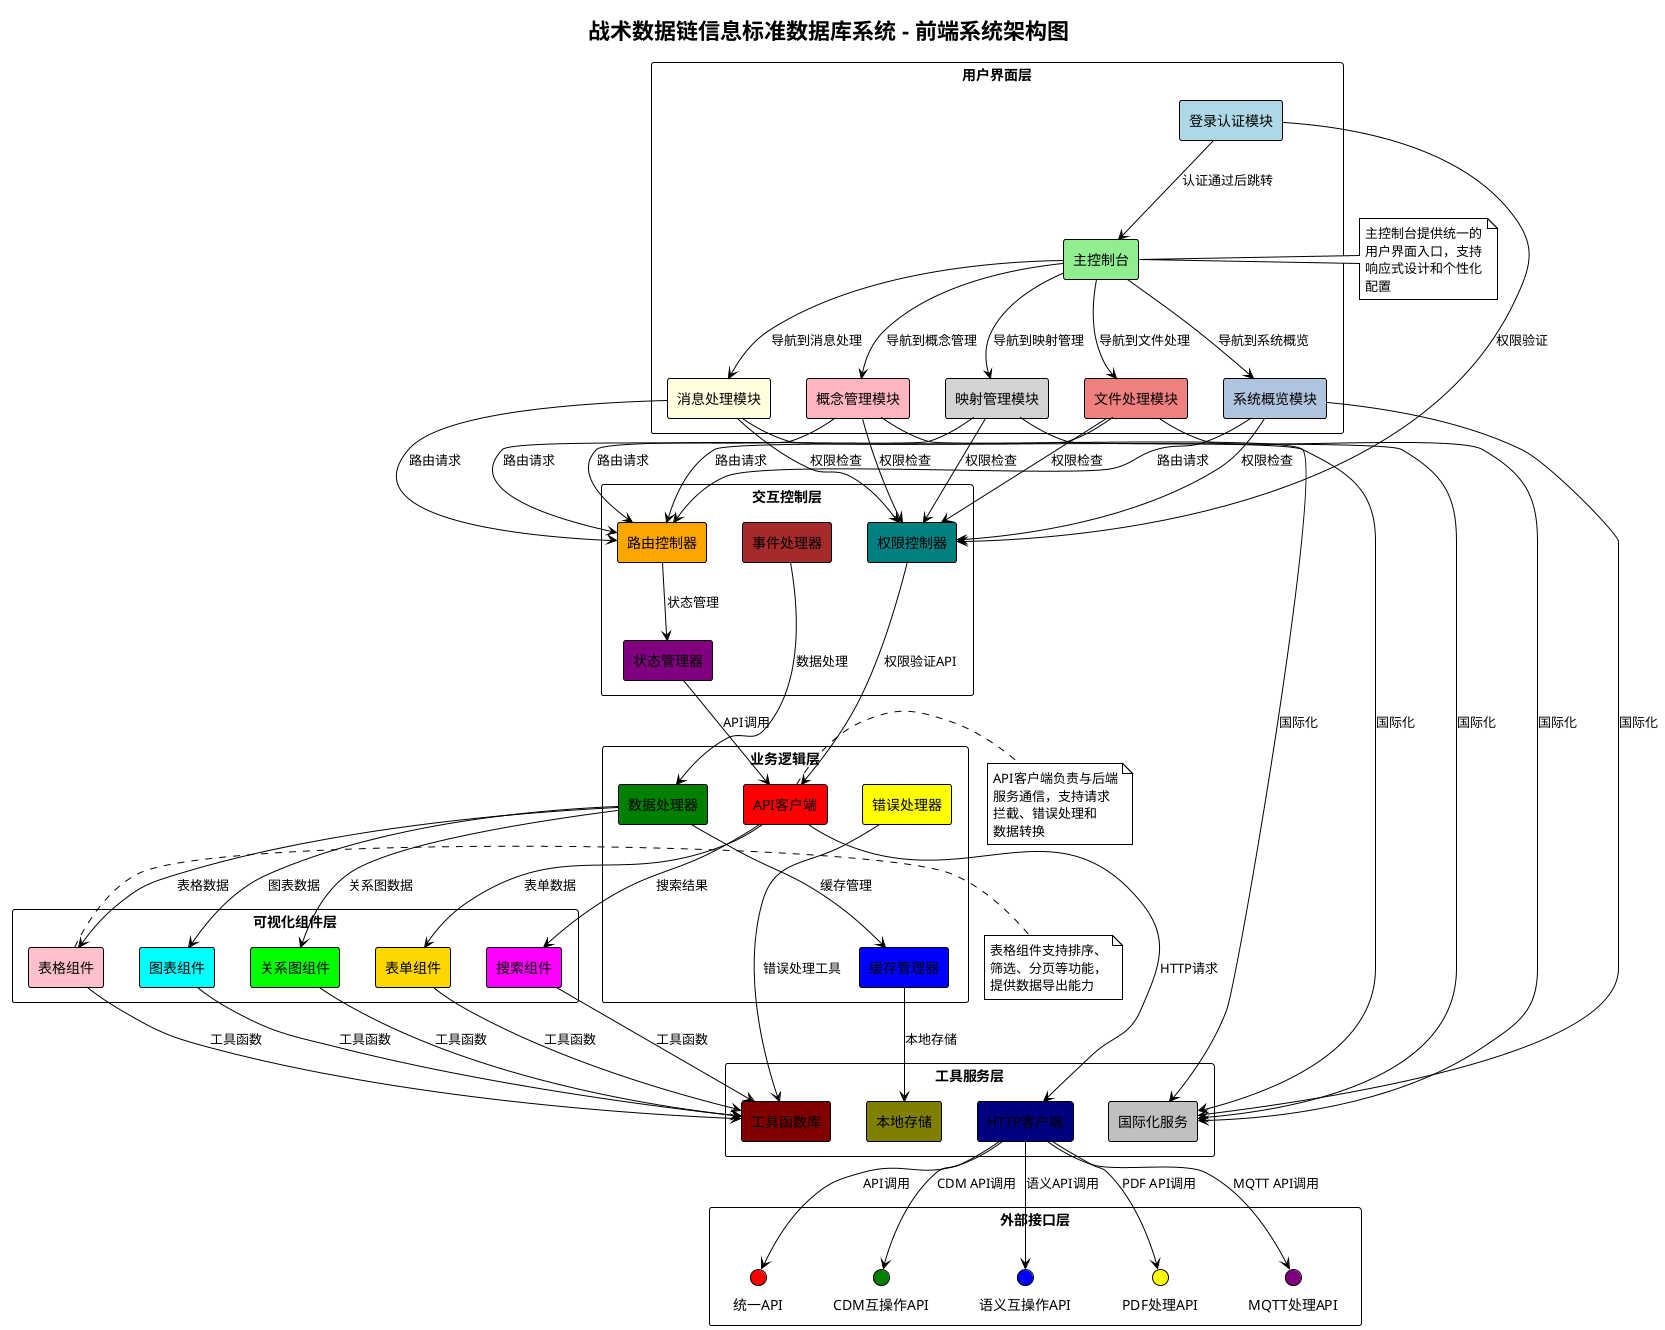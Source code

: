 @startuml 前端系统架构图
!theme plain
skinparam backgroundColor #FFFFFF
skinparam componentStyle rectangle
skinparam packageStyle rectangle

title 战术数据链信息标准数据库系统 - 前端系统架构图

package "用户界面层" {
    component "登录认证模块" as Auth #lightblue
    component "主控制台" as Dashboard #lightgreen
    component "消息处理模块" as MessageUI #lightyellow
    component "文件处理模块" as FileUI #lightcoral
    component "概念管理模块" as ConceptUI #lightpink
    component "映射管理模块" as MappingUI #lightgray
    component "系统概览模块" as OverviewUI #lightsteelblue
}

package "交互控制层" {
    component "路由控制器" as Router #orange
    component "状态管理器" as StateManager #purple
    component "事件处理器" as EventHandler #brown
    component "权限控制器" as PermissionController #teal
}

package "业务逻辑层" {
    component "API客户端" as APIClient #red
    component "数据处理器" as DataProcessor #green
    component "缓存管理器" as CacheManager #blue
    component "错误处理器" as ErrorHandler #yellow
}

package "可视化组件层" {
    component "表格组件" as TableComponent #pink
    component "图表组件" as ChartComponent #cyan
    component "关系图组件" as GraphComponent #lime
    component "搜索组件" as SearchComponent #magenta
    component "表单组件" as FormComponent #gold
}

package "工具服务层" {
    component "HTTP客户端" as HttpClient #navy
    component "本地存储" as LocalStorage #olive
    component "工具函数库" as Utils #maroon
    component "国际化服务" as I18n #silver
}

package "外部接口层" {
    interface "统一API" as UnifiedAPI #red
    interface "CDM互操作API" as CDMAPI #green
    interface "语义互操作API" as SemanticAPI #blue
    interface "PDF处理API" as PDFAPI #yellow
    interface "MQTT处理API" as MQTTAPI #purple
}

' 用户界面层内部关系
Auth --> Dashboard : 认证通过后跳转
Dashboard --> MessageUI : 导航到消息处理
Dashboard --> FileUI : 导航到文件处理
Dashboard --> ConceptUI : 导航到概念管理
Dashboard --> MappingUI : 导航到映射管理
Dashboard --> OverviewUI : 导航到系统概览

' 用户界面层到交互控制层
MessageUI --> Router : 路由请求
FileUI --> Router : 路由请求
ConceptUI --> Router : 路由请求
MappingUI --> Router : 路由请求
OverviewUI --> Router : 路由请求

Auth --> PermissionController : 权限验证
MessageUI --> PermissionController : 权限检查
FileUI --> PermissionController : 权限检查
ConceptUI --> PermissionController : 权限检查
MappingUI --> PermissionController : 权限检查
OverviewUI --> PermissionController : 权限检查

' 交互控制层到业务逻辑层
Router --> StateManager : 状态管理
StateManager --> APIClient : API调用
EventHandler --> DataProcessor : 数据处理
PermissionController --> APIClient : 权限验证API

' 业务逻辑层到可视化组件层
DataProcessor --> TableComponent : 表格数据
DataProcessor --> ChartComponent : 图表数据
DataProcessor --> GraphComponent : 关系图数据
APIClient --> SearchComponent : 搜索结果
APIClient --> FormComponent : 表单数据

' 业务逻辑层到工具服务层
APIClient --> HttpClient : HTTP请求
DataProcessor --> CacheManager : 缓存管理
CacheManager --> LocalStorage : 本地存储
ErrorHandler --> Utils : 错误处理工具

' 工具服务层到外部接口层
HttpClient --> UnifiedAPI : API调用
HttpClient --> CDMAPI : CDM API调用
HttpClient --> SemanticAPI : 语义API调用
HttpClient --> PDFAPI : PDF API调用
HttpClient --> MQTTAPI : MQTT API调用

' 组件依赖关系
TableComponent --> Utils : 工具函数
ChartComponent --> Utils : 工具函数
GraphComponent --> Utils : 工具函数
SearchComponent --> Utils : 工具函数
FormComponent --> Utils : 工具函数

' 国际化支持
MessageUI --> I18n : 国际化
FileUI --> I18n : 国际化
ConceptUI --> I18n : 国际化
MappingUI --> I18n : 国际化
OverviewUI --> I18n : 国际化

note right of Dashboard
  主控制台提供统一的
  用户界面入口，支持
  响应式设计和个性化
  配置
end note

note right of APIClient
  API客户端负责与后端
  服务通信，支持请求
  拦截、错误处理和
  数据转换
end note

note right of TableComponent
  表格组件支持排序、
  筛选、分页等功能，
  提供数据导出能力
end note

@enduml
